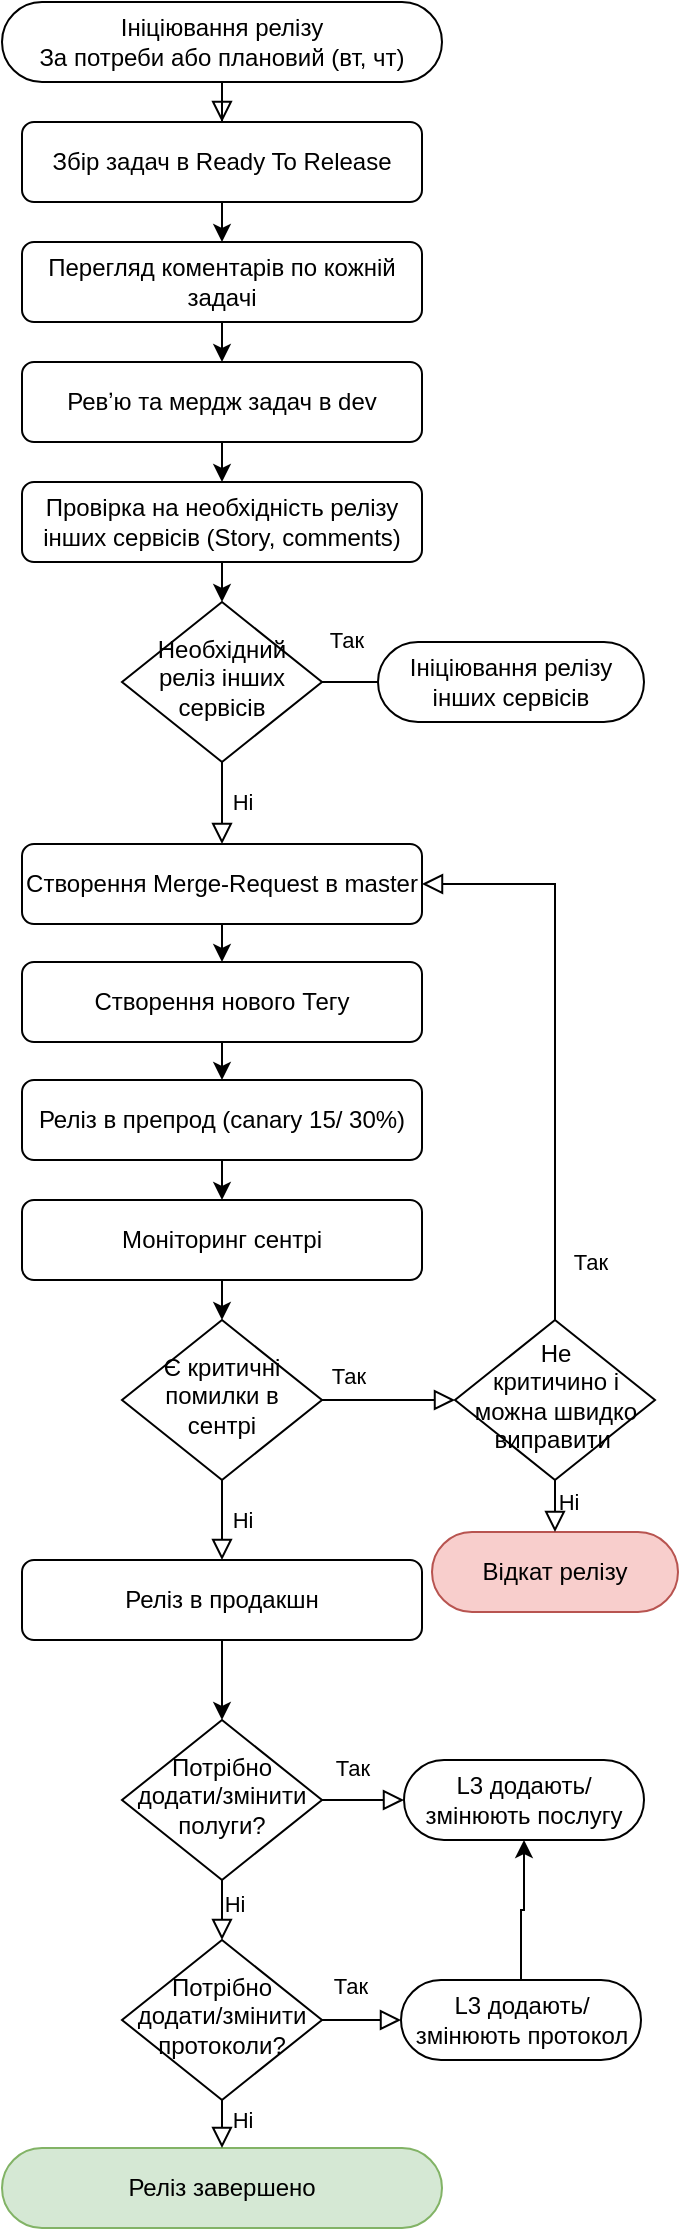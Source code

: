 <mxfile version="24.7.17">
  <diagram id="C5RBs43oDa-KdzZeNtuy" name="Page-1">
    <mxGraphModel dx="954" dy="615" grid="0" gridSize="10" guides="1" tooltips="1" connect="1" arrows="1" fold="1" page="1" pageScale="1" pageWidth="827" pageHeight="1169" background="none" math="0" shadow="0">
      <root>
        <mxCell id="WIyWlLk6GJQsqaUBKTNV-0" />
        <mxCell id="WIyWlLk6GJQsqaUBKTNV-1" parent="WIyWlLk6GJQsqaUBKTNV-0" />
        <mxCell id="WIyWlLk6GJQsqaUBKTNV-2" value="" style="rounded=0;html=1;jettySize=auto;orthogonalLoop=1;fontSize=11;endArrow=block;endFill=0;endSize=8;strokeWidth=1;shadow=0;labelBackgroundColor=none;edgeStyle=orthogonalEdgeStyle;entryX=0.5;entryY=0;entryDx=0;entryDy=0;" parent="WIyWlLk6GJQsqaUBKTNV-1" source="WIyWlLk6GJQsqaUBKTNV-3" target="Osnuod3J5iWucl8Khhn1-0" edge="1">
          <mxGeometry relative="1" as="geometry" />
        </mxCell>
        <mxCell id="WIyWlLk6GJQsqaUBKTNV-3" value="Ініціювання релізу&lt;br&gt;За потреби або плановий (вт, чт)" style="rounded=1;whiteSpace=wrap;html=1;fontSize=12;glass=0;strokeWidth=1;shadow=0;arcSize=50;" parent="WIyWlLk6GJQsqaUBKTNV-1" vertex="1">
          <mxGeometry x="110" y="50" width="220" height="40" as="geometry" />
        </mxCell>
        <mxCell id="WIyWlLk6GJQsqaUBKTNV-6" value="Потрібно додати/змінити полуги?" style="rhombus;whiteSpace=wrap;html=1;shadow=0;fontFamily=Helvetica;fontSize=12;align=center;strokeWidth=1;spacing=6;spacingTop=-4;" parent="WIyWlLk6GJQsqaUBKTNV-1" vertex="1">
          <mxGeometry x="170" y="909" width="100" height="80" as="geometry" />
        </mxCell>
        <mxCell id="WIyWlLk6GJQsqaUBKTNV-7" value="L3 додають/змінюють послугу" style="rounded=1;whiteSpace=wrap;html=1;fontSize=12;glass=0;strokeWidth=1;shadow=0;arcSize=50;" parent="WIyWlLk6GJQsqaUBKTNV-1" vertex="1">
          <mxGeometry x="311" y="929" width="120" height="40" as="geometry" />
        </mxCell>
        <mxCell id="WIyWlLk6GJQsqaUBKTNV-11" value="Реліз завершено" style="rounded=1;whiteSpace=wrap;html=1;fontSize=12;glass=0;strokeWidth=1;shadow=0;fillColor=#d5e8d4;strokeColor=#82b366;arcSize=50;" parent="WIyWlLk6GJQsqaUBKTNV-1" vertex="1">
          <mxGeometry x="110" y="1123" width="220" height="40" as="geometry" />
        </mxCell>
        <mxCell id="s0nt7Aq3KIIKUUwxxp6X-25" value="" style="edgeStyle=orthogonalEdgeStyle;rounded=0;orthogonalLoop=1;jettySize=auto;html=1;" edge="1" parent="WIyWlLk6GJQsqaUBKTNV-1" source="WIyWlLk6GJQsqaUBKTNV-12" target="WIyWlLk6GJQsqaUBKTNV-7">
          <mxGeometry relative="1" as="geometry" />
        </mxCell>
        <mxCell id="WIyWlLk6GJQsqaUBKTNV-12" value="L3 додають/змінюють протокол" style="rounded=1;whiteSpace=wrap;html=1;fontSize=12;glass=0;strokeWidth=1;shadow=0;arcSize=50;" parent="WIyWlLk6GJQsqaUBKTNV-1" vertex="1">
          <mxGeometry x="309.5" y="1039" width="120" height="40" as="geometry" />
        </mxCell>
        <mxCell id="Osnuod3J5iWucl8Khhn1-4" style="edgeStyle=orthogonalEdgeStyle;rounded=0;orthogonalLoop=1;jettySize=auto;html=1;exitX=0.5;exitY=1;exitDx=0;exitDy=0;entryX=0.5;entryY=0;entryDx=0;entryDy=0;" parent="WIyWlLk6GJQsqaUBKTNV-1" source="Osnuod3J5iWucl8Khhn1-0" target="Osnuod3J5iWucl8Khhn1-10" edge="1">
          <mxGeometry relative="1" as="geometry" />
        </mxCell>
        <mxCell id="Osnuod3J5iWucl8Khhn1-0" value="Збір задач в Ready To Release" style="rounded=1;whiteSpace=wrap;html=1;fontSize=12;glass=0;strokeWidth=1;shadow=0;" parent="WIyWlLk6GJQsqaUBKTNV-1" vertex="1">
          <mxGeometry x="120" y="110" width="200" height="40" as="geometry" />
        </mxCell>
        <mxCell id="s0nt7Aq3KIIKUUwxxp6X-18" style="edgeStyle=orthogonalEdgeStyle;rounded=0;orthogonalLoop=1;jettySize=auto;html=1;exitX=0.5;exitY=1;exitDx=0;exitDy=0;entryX=0.5;entryY=0;entryDx=0;entryDy=0;" edge="1" parent="WIyWlLk6GJQsqaUBKTNV-1" source="Osnuod3J5iWucl8Khhn1-1" target="s0nt7Aq3KIIKUUwxxp6X-17">
          <mxGeometry relative="1" as="geometry" />
        </mxCell>
        <mxCell id="Osnuod3J5iWucl8Khhn1-1" value="Ревʼю та мердж задач в dev" style="rounded=1;whiteSpace=wrap;html=1;fontSize=12;glass=0;strokeWidth=1;shadow=0;" parent="WIyWlLk6GJQsqaUBKTNV-1" vertex="1">
          <mxGeometry x="120" y="230" width="200" height="40" as="geometry" />
        </mxCell>
        <mxCell id="s0nt7Aq3KIIKUUwxxp6X-26" style="edgeStyle=orthogonalEdgeStyle;rounded=0;orthogonalLoop=1;jettySize=auto;html=1;exitX=0.5;exitY=1;exitDx=0;exitDy=0;entryX=0.5;entryY=0;entryDx=0;entryDy=0;" edge="1" parent="WIyWlLk6GJQsqaUBKTNV-1" source="Osnuod3J5iWucl8Khhn1-5" target="s0nt7Aq3KIIKUUwxxp6X-1">
          <mxGeometry relative="1" as="geometry" />
        </mxCell>
        <mxCell id="Osnuod3J5iWucl8Khhn1-5" value="Створення Merge-Request в master" style="rounded=1;whiteSpace=wrap;html=1;fontSize=12;glass=0;strokeWidth=1;shadow=0;" parent="WIyWlLk6GJQsqaUBKTNV-1" vertex="1">
          <mxGeometry x="120" y="471" width="200" height="40" as="geometry" />
        </mxCell>
        <mxCell id="Osnuod3J5iWucl8Khhn1-9" value="Потрібно додати/змінити протоколи&lt;span style=&quot;background-color: initial;&quot;&gt;?&lt;/span&gt;" style="rhombus;whiteSpace=wrap;html=1;shadow=0;fontFamily=Helvetica;fontSize=12;align=center;strokeWidth=1;spacing=6;spacingTop=-4;" parent="WIyWlLk6GJQsqaUBKTNV-1" vertex="1">
          <mxGeometry x="170" y="1019" width="100" height="80" as="geometry" />
        </mxCell>
        <mxCell id="Osnuod3J5iWucl8Khhn1-11" style="edgeStyle=orthogonalEdgeStyle;rounded=0;orthogonalLoop=1;jettySize=auto;html=1;exitX=0.5;exitY=1;exitDx=0;exitDy=0;entryX=0.5;entryY=0;entryDx=0;entryDy=0;" parent="WIyWlLk6GJQsqaUBKTNV-1" source="Osnuod3J5iWucl8Khhn1-10" target="Osnuod3J5iWucl8Khhn1-1" edge="1">
          <mxGeometry relative="1" as="geometry" />
        </mxCell>
        <mxCell id="Osnuod3J5iWucl8Khhn1-10" value="Перегляд коментарів по кожній задачі" style="rounded=1;whiteSpace=wrap;html=1;fontSize=12;glass=0;strokeWidth=1;shadow=0;" parent="WIyWlLk6GJQsqaUBKTNV-1" vertex="1">
          <mxGeometry x="120" y="170" width="200" height="40" as="geometry" />
        </mxCell>
        <mxCell id="s0nt7Aq3KIIKUUwxxp6X-6" style="edgeStyle=orthogonalEdgeStyle;rounded=0;orthogonalLoop=1;jettySize=auto;html=1;exitX=0.5;exitY=1;exitDx=0;exitDy=0;entryX=0.5;entryY=0;entryDx=0;entryDy=0;" edge="1" parent="WIyWlLk6GJQsqaUBKTNV-1" source="Osnuod3J5iWucl8Khhn1-13" target="s0nt7Aq3KIIKUUwxxp6X-5">
          <mxGeometry relative="1" as="geometry" />
        </mxCell>
        <mxCell id="Osnuod3J5iWucl8Khhn1-13" value="Реліз в препрод (canary 15/ 30%)" style="rounded=1;whiteSpace=wrap;html=1;fontSize=12;glass=0;strokeWidth=1;shadow=0;" parent="WIyWlLk6GJQsqaUBKTNV-1" vertex="1">
          <mxGeometry x="120" y="589" width="200" height="40" as="geometry" />
        </mxCell>
        <mxCell id="Osnuod3J5iWucl8Khhn1-20" value="Так" style="rounded=0;html=1;jettySize=auto;orthogonalLoop=1;fontSize=11;endArrow=block;endFill=0;endSize=8;strokeWidth=1;shadow=0;labelBackgroundColor=none;edgeStyle=orthogonalEdgeStyle;entryX=0;entryY=0.5;entryDx=0;entryDy=0;exitX=1;exitY=0.5;exitDx=0;exitDy=0;" parent="WIyWlLk6GJQsqaUBKTNV-1" source="Osnuod3J5iWucl8Khhn1-9" target="WIyWlLk6GJQsqaUBKTNV-12" edge="1">
          <mxGeometry x="-0.291" y="17" relative="1" as="geometry">
            <mxPoint as="offset" />
            <mxPoint x="230" y="1089" as="sourcePoint" />
            <mxPoint x="230" y="1119" as="targetPoint" />
          </mxGeometry>
        </mxCell>
        <mxCell id="Osnuod3J5iWucl8Khhn1-21" value="Так" style="rounded=0;html=1;jettySize=auto;orthogonalLoop=1;fontSize=11;endArrow=block;endFill=0;endSize=8;strokeWidth=1;shadow=0;labelBackgroundColor=none;edgeStyle=orthogonalEdgeStyle;entryX=0;entryY=0.5;entryDx=0;entryDy=0;exitX=1;exitY=0.5;exitDx=0;exitDy=0;" parent="WIyWlLk6GJQsqaUBKTNV-1" source="WIyWlLk6GJQsqaUBKTNV-6" target="WIyWlLk6GJQsqaUBKTNV-7" edge="1">
          <mxGeometry x="-0.268" y="16" relative="1" as="geometry">
            <mxPoint as="offset" />
            <mxPoint x="280" y="1159" as="sourcePoint" />
            <mxPoint x="340" y="1159" as="targetPoint" />
          </mxGeometry>
        </mxCell>
        <mxCell id="Osnuod3J5iWucl8Khhn1-22" value="Ні" style="rounded=0;html=1;jettySize=auto;orthogonalLoop=1;fontSize=11;endArrow=block;endFill=0;endSize=8;strokeWidth=1;shadow=0;labelBackgroundColor=none;edgeStyle=orthogonalEdgeStyle;entryX=0.5;entryY=0;entryDx=0;entryDy=0;exitX=0.5;exitY=1;exitDx=0;exitDy=0;" parent="WIyWlLk6GJQsqaUBKTNV-1" source="WIyWlLk6GJQsqaUBKTNV-6" target="Osnuod3J5iWucl8Khhn1-9" edge="1">
          <mxGeometry x="-0.2" y="6" relative="1" as="geometry">
            <mxPoint as="offset" />
            <mxPoint x="280" y="1049" as="sourcePoint" />
            <mxPoint x="340" y="1049" as="targetPoint" />
          </mxGeometry>
        </mxCell>
        <mxCell id="Osnuod3J5iWucl8Khhn1-23" value="Ні" style="rounded=0;html=1;jettySize=auto;orthogonalLoop=1;fontSize=11;endArrow=block;endFill=0;endSize=8;strokeWidth=1;shadow=0;labelBackgroundColor=none;edgeStyle=orthogonalEdgeStyle;entryX=0.5;entryY=0;entryDx=0;entryDy=0;exitX=0.5;exitY=1;exitDx=0;exitDy=0;" parent="WIyWlLk6GJQsqaUBKTNV-1" source="Osnuod3J5iWucl8Khhn1-9" target="WIyWlLk6GJQsqaUBKTNV-11" edge="1">
          <mxGeometry x="-0.2" y="10" relative="1" as="geometry">
            <mxPoint as="offset" />
            <mxPoint x="230" y="1089" as="sourcePoint" />
            <mxPoint x="230" y="1119" as="targetPoint" />
          </mxGeometry>
        </mxCell>
        <mxCell id="s0nt7Aq3KIIKUUwxxp6X-27" style="edgeStyle=orthogonalEdgeStyle;rounded=0;orthogonalLoop=1;jettySize=auto;html=1;exitX=0.5;exitY=1;exitDx=0;exitDy=0;entryX=0.5;entryY=0;entryDx=0;entryDy=0;" edge="1" parent="WIyWlLk6GJQsqaUBKTNV-1" source="s0nt7Aq3KIIKUUwxxp6X-1" target="Osnuod3J5iWucl8Khhn1-13">
          <mxGeometry relative="1" as="geometry" />
        </mxCell>
        <mxCell id="s0nt7Aq3KIIKUUwxxp6X-1" value="Створення нового Тегу" style="rounded=1;whiteSpace=wrap;html=1;fontSize=12;glass=0;strokeWidth=1;shadow=0;" vertex="1" parent="WIyWlLk6GJQsqaUBKTNV-1">
          <mxGeometry x="120" y="530" width="200" height="40" as="geometry" />
        </mxCell>
        <mxCell id="s0nt7Aq3KIIKUUwxxp6X-14" style="edgeStyle=orthogonalEdgeStyle;rounded=0;orthogonalLoop=1;jettySize=auto;html=1;exitX=0.5;exitY=1;exitDx=0;exitDy=0;entryX=0.5;entryY=0;entryDx=0;entryDy=0;" edge="1" parent="WIyWlLk6GJQsqaUBKTNV-1" source="s0nt7Aq3KIIKUUwxxp6X-4" target="WIyWlLk6GJQsqaUBKTNV-6">
          <mxGeometry relative="1" as="geometry" />
        </mxCell>
        <mxCell id="s0nt7Aq3KIIKUUwxxp6X-4" value="Реліз в продакшн" style="rounded=1;whiteSpace=wrap;html=1;fontSize=12;glass=0;strokeWidth=1;shadow=0;" vertex="1" parent="WIyWlLk6GJQsqaUBKTNV-1">
          <mxGeometry x="120" y="829" width="200" height="40" as="geometry" />
        </mxCell>
        <mxCell id="s0nt7Aq3KIIKUUwxxp6X-9" style="edgeStyle=orthogonalEdgeStyle;rounded=0;orthogonalLoop=1;jettySize=auto;html=1;exitX=0.5;exitY=1;exitDx=0;exitDy=0;entryX=0.5;entryY=0;entryDx=0;entryDy=0;" edge="1" parent="WIyWlLk6GJQsqaUBKTNV-1" source="s0nt7Aq3KIIKUUwxxp6X-5" target="s0nt7Aq3KIIKUUwxxp6X-7">
          <mxGeometry relative="1" as="geometry" />
        </mxCell>
        <mxCell id="s0nt7Aq3KIIKUUwxxp6X-5" value="Моніторинг сентрі" style="rounded=1;whiteSpace=wrap;html=1;fontSize=12;glass=0;strokeWidth=1;shadow=0;" vertex="1" parent="WIyWlLk6GJQsqaUBKTNV-1">
          <mxGeometry x="120" y="649" width="200" height="40" as="geometry" />
        </mxCell>
        <mxCell id="s0nt7Aq3KIIKUUwxxp6X-7" value="Є критичні помилки в сентрі" style="rhombus;whiteSpace=wrap;html=1;shadow=0;fontFamily=Helvetica;fontSize=12;align=center;strokeWidth=1;spacing=6;spacingTop=-4;" vertex="1" parent="WIyWlLk6GJQsqaUBKTNV-1">
          <mxGeometry x="170" y="709" width="100" height="80" as="geometry" />
        </mxCell>
        <mxCell id="s0nt7Aq3KIIKUUwxxp6X-8" value="Так" style="rounded=0;html=1;jettySize=auto;orthogonalLoop=1;fontSize=11;endArrow=block;endFill=0;endSize=8;strokeWidth=1;shadow=0;labelBackgroundColor=none;edgeStyle=orthogonalEdgeStyle;entryX=0.5;entryY=0;entryDx=0;entryDy=0;exitX=0.5;exitY=1;exitDx=0;exitDy=0;" edge="1" parent="WIyWlLk6GJQsqaUBKTNV-1" source="s0nt7Aq3KIIKUUwxxp6X-7" target="s0nt7Aq3KIIKUUwxxp6X-4">
          <mxGeometry x="-1" y="82" relative="1" as="geometry">
            <mxPoint x="-19" y="-52" as="offset" />
            <mxPoint x="280" y="899" as="sourcePoint" />
            <mxPoint x="330" y="899" as="targetPoint" />
            <Array as="points">
              <mxPoint x="220" y="799" />
              <mxPoint x="220" y="799" />
            </Array>
          </mxGeometry>
        </mxCell>
        <mxCell id="s0nt7Aq3KIIKUUwxxp6X-11" value="Відкат релізу" style="rounded=1;whiteSpace=wrap;html=1;fontSize=12;glass=0;strokeWidth=1;shadow=0;fillColor=#f8cecc;strokeColor=#b85450;arcSize=50;" vertex="1" parent="WIyWlLk6GJQsqaUBKTNV-1">
          <mxGeometry x="325" y="815" width="123" height="40" as="geometry" />
        </mxCell>
        <mxCell id="s0nt7Aq3KIIKUUwxxp6X-13" value="Ні" style="rounded=0;html=1;jettySize=auto;orthogonalLoop=1;fontSize=11;endArrow=block;endFill=0;endSize=8;strokeWidth=1;shadow=0;labelBackgroundColor=none;edgeStyle=orthogonalEdgeStyle;entryX=0;entryY=0.5;entryDx=0;entryDy=0;exitX=1;exitY=0.5;exitDx=0;exitDy=0;" edge="1" parent="WIyWlLk6GJQsqaUBKTNV-1" source="s0nt7Aq3KIIKUUwxxp6X-7" target="s0nt7Aq3KIIKUUwxxp6X-29">
          <mxGeometry x="-1" y="-72" relative="1" as="geometry">
            <mxPoint x="-40" y="-12" as="offset" />
            <mxPoint x="240" y="1009" as="sourcePoint" />
            <mxPoint x="240" y="1039" as="targetPoint" />
          </mxGeometry>
        </mxCell>
        <mxCell id="s0nt7Aq3KIIKUUwxxp6X-16" value="Необхідний реліз інших сервісів" style="rhombus;whiteSpace=wrap;html=1;shadow=0;fontFamily=Helvetica;fontSize=12;align=center;strokeWidth=1;spacing=6;spacingTop=-4;" vertex="1" parent="WIyWlLk6GJQsqaUBKTNV-1">
          <mxGeometry x="170" y="350" width="100" height="80" as="geometry" />
        </mxCell>
        <mxCell id="s0nt7Aq3KIIKUUwxxp6X-23" style="edgeStyle=orthogonalEdgeStyle;rounded=0;orthogonalLoop=1;jettySize=auto;html=1;exitX=0.5;exitY=1;exitDx=0;exitDy=0;entryX=0.5;entryY=0;entryDx=0;entryDy=0;" edge="1" parent="WIyWlLk6GJQsqaUBKTNV-1" source="s0nt7Aq3KIIKUUwxxp6X-17" target="s0nt7Aq3KIIKUUwxxp6X-16">
          <mxGeometry relative="1" as="geometry" />
        </mxCell>
        <mxCell id="s0nt7Aq3KIIKUUwxxp6X-17" value="Провірка на необхідність релізу інших сервісів (Story, comments)" style="rounded=1;whiteSpace=wrap;html=1;fontSize=12;glass=0;strokeWidth=1;shadow=0;" vertex="1" parent="WIyWlLk6GJQsqaUBKTNV-1">
          <mxGeometry x="120" y="290" width="200" height="40" as="geometry" />
        </mxCell>
        <mxCell id="s0nt7Aq3KIIKUUwxxp6X-19" value="Так" style="rounded=0;html=1;jettySize=auto;orthogonalLoop=1;fontSize=11;endArrow=block;endFill=0;endSize=8;strokeWidth=1;shadow=0;labelBackgroundColor=none;edgeStyle=orthogonalEdgeStyle;" edge="1" parent="WIyWlLk6GJQsqaUBKTNV-1">
          <mxGeometry x="-0.4" y="21" relative="1" as="geometry">
            <mxPoint as="offset" />
            <mxPoint x="270" y="390" as="sourcePoint" />
            <mxPoint x="310" y="390" as="targetPoint" />
            <Array as="points">
              <mxPoint x="270" y="390" />
            </Array>
          </mxGeometry>
        </mxCell>
        <mxCell id="s0nt7Aq3KIIKUUwxxp6X-22" value="Ні" style="rounded=0;html=1;jettySize=auto;orthogonalLoop=1;fontSize=11;endArrow=block;endFill=0;endSize=8;strokeWidth=1;shadow=0;labelBackgroundColor=none;edgeStyle=orthogonalEdgeStyle;exitX=0.5;exitY=1;exitDx=0;exitDy=0;entryX=0.5;entryY=0;entryDx=0;entryDy=0;" edge="1" parent="WIyWlLk6GJQsqaUBKTNV-1" source="s0nt7Aq3KIIKUUwxxp6X-16" target="Osnuod3J5iWucl8Khhn1-5">
          <mxGeometry x="0.012" y="10" relative="1" as="geometry">
            <mxPoint y="-1" as="offset" />
            <mxPoint x="280" y="759" as="sourcePoint" />
            <mxPoint x="220" y="468" as="targetPoint" />
          </mxGeometry>
        </mxCell>
        <mxCell id="s0nt7Aq3KIIKUUwxxp6X-24" value="Ініціювання релізу інших сервісів" style="rounded=1;whiteSpace=wrap;html=1;fontSize=12;glass=0;strokeWidth=1;shadow=0;arcSize=50;" vertex="1" parent="WIyWlLk6GJQsqaUBKTNV-1">
          <mxGeometry x="298" y="370" width="133" height="40" as="geometry" />
        </mxCell>
        <mxCell id="s0nt7Aq3KIIKUUwxxp6X-29" value="Не&lt;br&gt;критичино і можна швидко виправити&amp;nbsp;" style="rhombus;whiteSpace=wrap;html=1;shadow=0;fontFamily=Helvetica;fontSize=12;align=center;strokeWidth=1;spacing=6;spacingTop=-4;" vertex="1" parent="WIyWlLk6GJQsqaUBKTNV-1">
          <mxGeometry x="336.5" y="709" width="100" height="80" as="geometry" />
        </mxCell>
        <mxCell id="s0nt7Aq3KIIKUUwxxp6X-30" value="Так" style="rounded=0;html=1;jettySize=auto;orthogonalLoop=1;fontSize=11;endArrow=block;endFill=0;endSize=8;strokeWidth=1;shadow=0;labelBackgroundColor=none;edgeStyle=orthogonalEdgeStyle;exitX=0.5;exitY=0;exitDx=0;exitDy=0;entryX=1;entryY=0.5;entryDx=0;entryDy=0;" edge="1" parent="WIyWlLk6GJQsqaUBKTNV-1" source="s0nt7Aq3KIIKUUwxxp6X-29" target="Osnuod3J5iWucl8Khhn1-5">
          <mxGeometry x="-0.796" y="-16" relative="1" as="geometry">
            <mxPoint x="1" as="offset" />
            <mxPoint x="277" y="799" as="sourcePoint" />
            <mxPoint x="414" y="839" as="targetPoint" />
            <Array as="points" />
          </mxGeometry>
        </mxCell>
        <mxCell id="s0nt7Aq3KIIKUUwxxp6X-34" value="Ні" style="rounded=0;html=1;jettySize=auto;orthogonalLoop=1;fontSize=11;endArrow=block;endFill=0;endSize=8;strokeWidth=1;shadow=0;labelBackgroundColor=none;edgeStyle=orthogonalEdgeStyle;entryX=0.5;entryY=0;entryDx=0;entryDy=0;exitX=0.5;exitY=1;exitDx=0;exitDy=0;" edge="1" parent="WIyWlLk6GJQsqaUBKTNV-1" source="s0nt7Aq3KIIKUUwxxp6X-29" target="s0nt7Aq3KIIKUUwxxp6X-11">
          <mxGeometry x="-0.2" y="6" relative="1" as="geometry">
            <mxPoint as="offset" />
            <mxPoint x="202.5" y="999" as="sourcePoint" />
            <mxPoint x="202.5" y="1029" as="targetPoint" />
          </mxGeometry>
        </mxCell>
      </root>
    </mxGraphModel>
  </diagram>
</mxfile>
